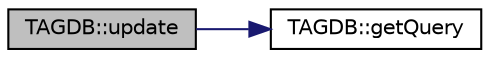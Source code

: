 digraph "TAGDB::update"
{
 // INTERACTIVE_SVG=YES
 // LATEX_PDF_SIZE
  edge [fontname="Helvetica",fontsize="10",labelfontname="Helvetica",labelfontsize="10"];
  node [fontname="Helvetica",fontsize="10",shape=record];
  rankdir="LR";
  Node104 [label="TAGDB::update",height=0.2,width=0.4,color="black", fillcolor="grey75", style="filled", fontcolor="black",tooltip=" "];
  Node104 -> Node105 [color="midnightblue",fontsize="10",style="solid",fontname="Helvetica"];
  Node105 [label="TAGDB::getQuery",height=0.2,width=0.4,color="black", fillcolor="white", style="filled",URL="$class_t_a_g_d_b.html#ae90d363ffa72013cdfe742c606888432",tooltip=" "];
}

